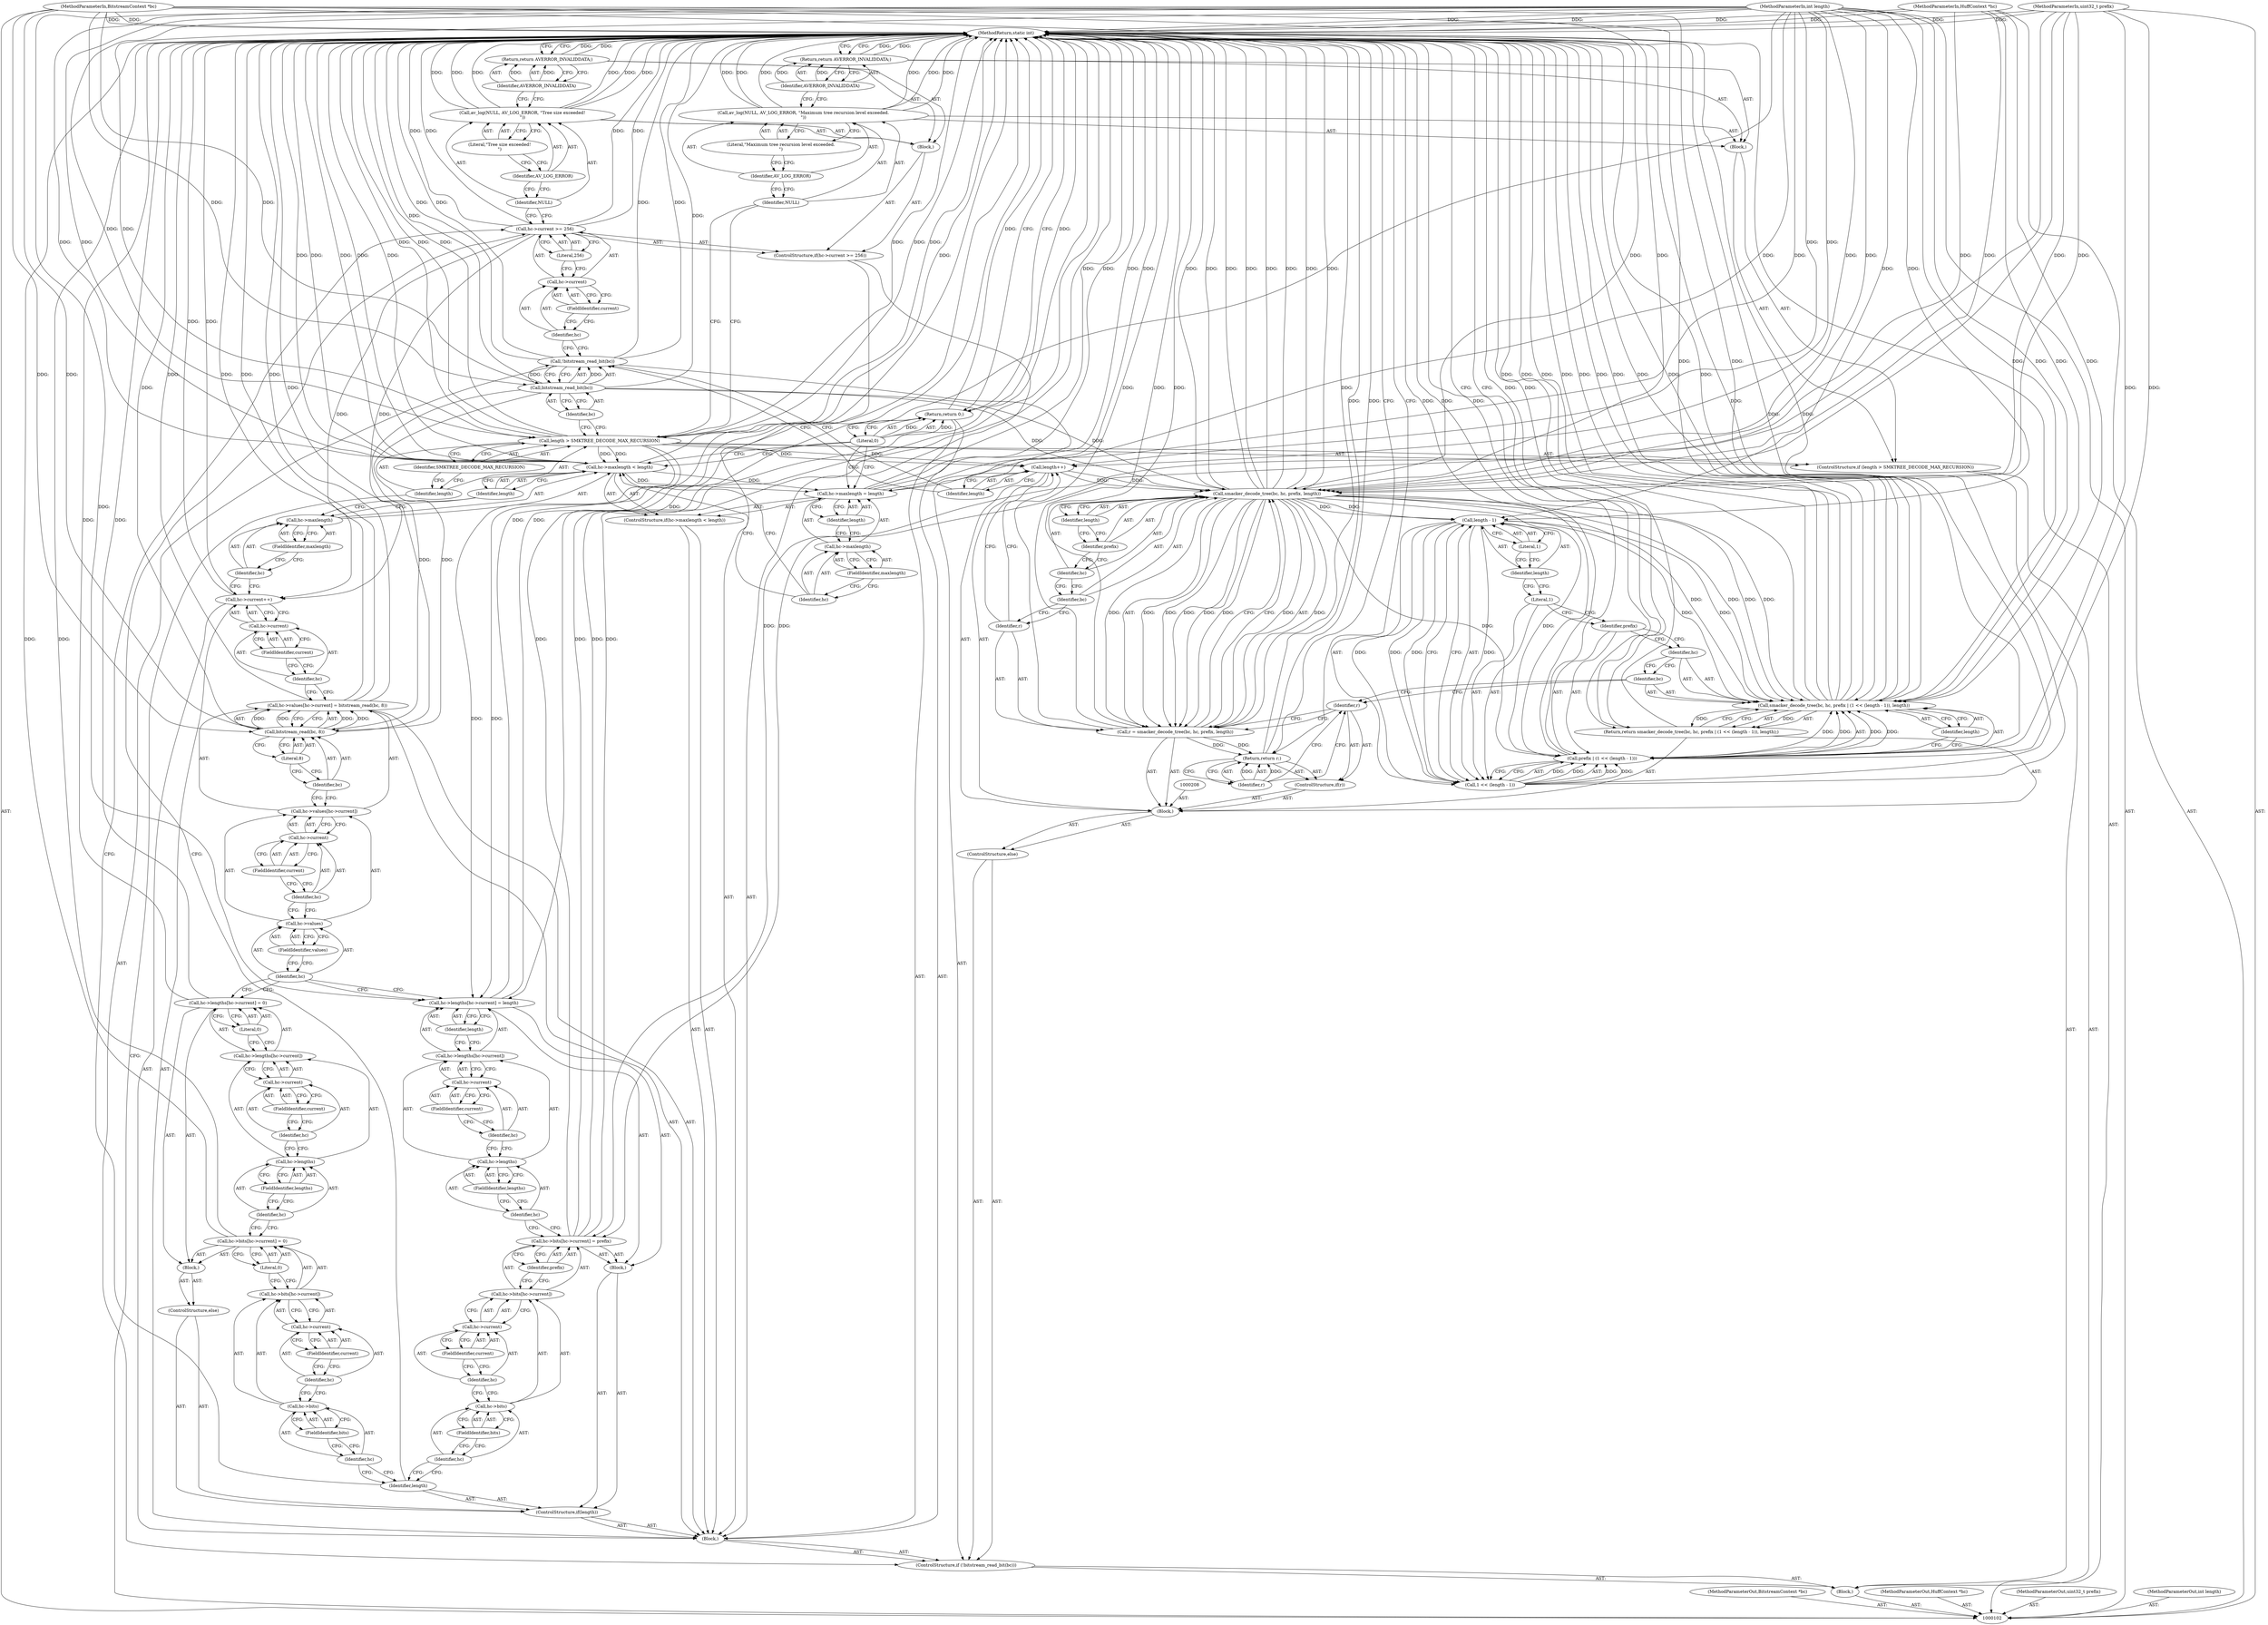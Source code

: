 digraph "0_libav_cd4663dc80323ba64989d0c103d51ad3ee0e9c2f" {
"1000234" [label="(MethodReturn,static int)"];
"1000103" [label="(MethodParameterIn,BitstreamContext *bc)"];
"1000312" [label="(MethodParameterOut,BitstreamContext *bc)"];
"1000104" [label="(MethodParameterIn,HuffContext *hc)"];
"1000313" [label="(MethodParameterOut,HuffContext *hc)"];
"1000125" [label="(Call,hc->current >= 256)"];
"1000126" [label="(Call,hc->current)"];
"1000127" [label="(Identifier,hc)"];
"1000128" [label="(FieldIdentifier,current)"];
"1000129" [label="(Literal,256)"];
"1000130" [label="(Block,)"];
"1000124" [label="(ControlStructure,if(hc->current >= 256))"];
"1000131" [label="(Call,av_log(NULL, AV_LOG_ERROR, \"Tree size exceeded!\n\"))"];
"1000132" [label="(Identifier,NULL)"];
"1000133" [label="(Identifier,AV_LOG_ERROR)"];
"1000134" [label="(Literal,\"Tree size exceeded!\n\")"];
"1000135" [label="(Return,return AVERROR_INVALIDDATA;)"];
"1000136" [label="(Identifier,AVERROR_INVALIDDATA)"];
"1000138" [label="(Identifier,length)"];
"1000139" [label="(Block,)"];
"1000137" [label="(ControlStructure,if(length))"];
"1000140" [label="(Call,hc->bits[hc->current] = prefix)"];
"1000141" [label="(Call,hc->bits[hc->current])"];
"1000142" [label="(Call,hc->bits)"];
"1000143" [label="(Identifier,hc)"];
"1000144" [label="(FieldIdentifier,bits)"];
"1000145" [label="(Call,hc->current)"];
"1000146" [label="(Identifier,hc)"];
"1000147" [label="(FieldIdentifier,current)"];
"1000148" [label="(Identifier,prefix)"];
"1000149" [label="(Call,hc->lengths[hc->current] = length)"];
"1000150" [label="(Call,hc->lengths[hc->current])"];
"1000151" [label="(Call,hc->lengths)"];
"1000152" [label="(Identifier,hc)"];
"1000153" [label="(FieldIdentifier,lengths)"];
"1000154" [label="(Call,hc->current)"];
"1000155" [label="(Identifier,hc)"];
"1000156" [label="(FieldIdentifier,current)"];
"1000157" [label="(Identifier,length)"];
"1000158" [label="(ControlStructure,else)"];
"1000159" [label="(Block,)"];
"1000160" [label="(Call,hc->bits[hc->current] = 0)"];
"1000161" [label="(Call,hc->bits[hc->current])"];
"1000162" [label="(Call,hc->bits)"];
"1000163" [label="(Identifier,hc)"];
"1000164" [label="(FieldIdentifier,bits)"];
"1000165" [label="(Call,hc->current)"];
"1000166" [label="(Identifier,hc)"];
"1000167" [label="(FieldIdentifier,current)"];
"1000168" [label="(Literal,0)"];
"1000169" [label="(Call,hc->lengths[hc->current] = 0)"];
"1000170" [label="(Call,hc->lengths[hc->current])"];
"1000171" [label="(Call,hc->lengths)"];
"1000172" [label="(Identifier,hc)"];
"1000173" [label="(FieldIdentifier,lengths)"];
"1000174" [label="(Call,hc->current)"];
"1000175" [label="(Identifier,hc)"];
"1000176" [label="(FieldIdentifier,current)"];
"1000177" [label="(Literal,0)"];
"1000105" [label="(MethodParameterIn,uint32_t prefix)"];
"1000314" [label="(MethodParameterOut,uint32_t prefix)"];
"1000106" [label="(MethodParameterIn,int length)"];
"1000315" [label="(MethodParameterOut,int length)"];
"1000182" [label="(FieldIdentifier,values)"];
"1000183" [label="(Call,hc->current)"];
"1000184" [label="(Identifier,hc)"];
"1000185" [label="(FieldIdentifier,current)"];
"1000186" [label="(Call,bitstream_read(bc, 8))"];
"1000187" [label="(Identifier,bc)"];
"1000188" [label="(Literal,8)"];
"1000178" [label="(Call,hc->values[hc->current] = bitstream_read(bc, 8))"];
"1000179" [label="(Call,hc->values[hc->current])"];
"1000180" [label="(Call,hc->values)"];
"1000181" [label="(Identifier,hc)"];
"1000192" [label="(FieldIdentifier,current)"];
"1000189" [label="(Call,hc->current++)"];
"1000190" [label="(Call,hc->current)"];
"1000191" [label="(Identifier,hc)"];
"1000194" [label="(Call,hc->maxlength < length)"];
"1000195" [label="(Call,hc->maxlength)"];
"1000196" [label="(Identifier,hc)"];
"1000197" [label="(FieldIdentifier,maxlength)"];
"1000198" [label="(Identifier,length)"];
"1000193" [label="(ControlStructure,if(hc->maxlength < length))"];
"1000199" [label="(Call,hc->maxlength = length)"];
"1000200" [label="(Call,hc->maxlength)"];
"1000201" [label="(Identifier,hc)"];
"1000202" [label="(FieldIdentifier,maxlength)"];
"1000203" [label="(Identifier,length)"];
"1000205" [label="(Literal,0)"];
"1000204" [label="(Return,return 0;)"];
"1000206" [label="(ControlStructure,else)"];
"1000207" [label="(Block,)"];
"1000209" [label="(Call,length++)"];
"1000210" [label="(Identifier,length)"];
"1000213" [label="(Call,smacker_decode_tree(bc, hc, prefix, length))"];
"1000214" [label="(Identifier,bc)"];
"1000215" [label="(Identifier,hc)"];
"1000216" [label="(Identifier,prefix)"];
"1000217" [label="(Identifier,length)"];
"1000211" [label="(Call,r = smacker_decode_tree(bc, hc, prefix, length))"];
"1000212" [label="(Identifier,r)"];
"1000107" [label="(Block,)"];
"1000219" [label="(Identifier,r)"];
"1000218" [label="(ControlStructure,if(r))"];
"1000220" [label="(Return,return r;)"];
"1000221" [label="(Identifier,r)"];
"1000223" [label="(Call,smacker_decode_tree(bc, hc, prefix | (1 << (length - 1)), length))"];
"1000224" [label="(Identifier,bc)"];
"1000225" [label="(Identifier,hc)"];
"1000226" [label="(Call,prefix | (1 << (length - 1)))"];
"1000227" [label="(Identifier,prefix)"];
"1000228" [label="(Call,1 << (length - 1))"];
"1000229" [label="(Literal,1)"];
"1000230" [label="(Call,length - 1)"];
"1000231" [label="(Identifier,length)"];
"1000232" [label="(Literal,1)"];
"1000233" [label="(Identifier,length)"];
"1000222" [label="(Return,return smacker_decode_tree(bc, hc, prefix | (1 << (length - 1)), length);)"];
"1000111" [label="(Identifier,SMKTREE_DECODE_MAX_RECURSION)"];
"1000108" [label="(ControlStructure,if (length > SMKTREE_DECODE_MAX_RECURSION))"];
"1000112" [label="(Block,)"];
"1000109" [label="(Call,length > SMKTREE_DECODE_MAX_RECURSION)"];
"1000110" [label="(Identifier,length)"];
"1000114" [label="(Identifier,NULL)"];
"1000115" [label="(Identifier,AV_LOG_ERROR)"];
"1000116" [label="(Literal,\"Maximum tree recursion level exceeded.\n\")"];
"1000113" [label="(Call,av_log(NULL, AV_LOG_ERROR, \"Maximum tree recursion level exceeded.\n\"))"];
"1000118" [label="(Identifier,AVERROR_INVALIDDATA)"];
"1000117" [label="(Return,return AVERROR_INVALIDDATA;)"];
"1000121" [label="(Call,bitstream_read_bit(bc))"];
"1000122" [label="(Identifier,bc)"];
"1000123" [label="(Block,)"];
"1000119" [label="(ControlStructure,if (!bitstream_read_bit(bc)))"];
"1000120" [label="(Call,!bitstream_read_bit(bc))"];
"1000234" -> "1000102"  [label="AST: "];
"1000234" -> "1000117"  [label="CFG: "];
"1000234" -> "1000135"  [label="CFG: "];
"1000234" -> "1000204"  [label="CFG: "];
"1000234" -> "1000220"  [label="CFG: "];
"1000234" -> "1000222"  [label="CFG: "];
"1000223" -> "1000234"  [label="DDG: "];
"1000223" -> "1000234"  [label="DDG: "];
"1000223" -> "1000234"  [label="DDG: "];
"1000223" -> "1000234"  [label="DDG: "];
"1000223" -> "1000234"  [label="DDG: "];
"1000103" -> "1000234"  [label="DDG: "];
"1000131" -> "1000234"  [label="DDG: "];
"1000131" -> "1000234"  [label="DDG: "];
"1000131" -> "1000234"  [label="DDG: "];
"1000211" -> "1000234"  [label="DDG: "];
"1000211" -> "1000234"  [label="DDG: "];
"1000178" -> "1000234"  [label="DDG: "];
"1000178" -> "1000234"  [label="DDG: "];
"1000125" -> "1000234"  [label="DDG: "];
"1000125" -> "1000234"  [label="DDG: "];
"1000186" -> "1000234"  [label="DDG: "];
"1000194" -> "1000234"  [label="DDG: "];
"1000194" -> "1000234"  [label="DDG: "];
"1000194" -> "1000234"  [label="DDG: "];
"1000226" -> "1000234"  [label="DDG: "];
"1000226" -> "1000234"  [label="DDG: "];
"1000189" -> "1000234"  [label="DDG: "];
"1000199" -> "1000234"  [label="DDG: "];
"1000199" -> "1000234"  [label="DDG: "];
"1000213" -> "1000234"  [label="DDG: "];
"1000213" -> "1000234"  [label="DDG: "];
"1000213" -> "1000234"  [label="DDG: "];
"1000213" -> "1000234"  [label="DDG: "];
"1000104" -> "1000234"  [label="DDG: "];
"1000105" -> "1000234"  [label="DDG: "];
"1000113" -> "1000234"  [label="DDG: "];
"1000113" -> "1000234"  [label="DDG: "];
"1000113" -> "1000234"  [label="DDG: "];
"1000140" -> "1000234"  [label="DDG: "];
"1000140" -> "1000234"  [label="DDG: "];
"1000120" -> "1000234"  [label="DDG: "];
"1000120" -> "1000234"  [label="DDG: "];
"1000109" -> "1000234"  [label="DDG: "];
"1000109" -> "1000234"  [label="DDG: "];
"1000109" -> "1000234"  [label="DDG: "];
"1000228" -> "1000234"  [label="DDG: "];
"1000121" -> "1000234"  [label="DDG: "];
"1000169" -> "1000234"  [label="DDG: "];
"1000149" -> "1000234"  [label="DDG: "];
"1000160" -> "1000234"  [label="DDG: "];
"1000106" -> "1000234"  [label="DDG: "];
"1000204" -> "1000234"  [label="DDG: "];
"1000220" -> "1000234"  [label="DDG: "];
"1000135" -> "1000234"  [label="DDG: "];
"1000117" -> "1000234"  [label="DDG: "];
"1000222" -> "1000234"  [label="DDG: "];
"1000103" -> "1000102"  [label="AST: "];
"1000103" -> "1000234"  [label="DDG: "];
"1000103" -> "1000121"  [label="DDG: "];
"1000103" -> "1000186"  [label="DDG: "];
"1000103" -> "1000213"  [label="DDG: "];
"1000103" -> "1000223"  [label="DDG: "];
"1000312" -> "1000102"  [label="AST: "];
"1000104" -> "1000102"  [label="AST: "];
"1000104" -> "1000234"  [label="DDG: "];
"1000104" -> "1000213"  [label="DDG: "];
"1000104" -> "1000223"  [label="DDG: "];
"1000313" -> "1000102"  [label="AST: "];
"1000125" -> "1000124"  [label="AST: "];
"1000125" -> "1000129"  [label="CFG: "];
"1000126" -> "1000125"  [label="AST: "];
"1000129" -> "1000125"  [label="AST: "];
"1000132" -> "1000125"  [label="CFG: "];
"1000138" -> "1000125"  [label="CFG: "];
"1000125" -> "1000234"  [label="DDG: "];
"1000125" -> "1000234"  [label="DDG: "];
"1000125" -> "1000189"  [label="DDG: "];
"1000126" -> "1000125"  [label="AST: "];
"1000126" -> "1000128"  [label="CFG: "];
"1000127" -> "1000126"  [label="AST: "];
"1000128" -> "1000126"  [label="AST: "];
"1000129" -> "1000126"  [label="CFG: "];
"1000127" -> "1000126"  [label="AST: "];
"1000127" -> "1000120"  [label="CFG: "];
"1000128" -> "1000127"  [label="CFG: "];
"1000128" -> "1000126"  [label="AST: "];
"1000128" -> "1000127"  [label="CFG: "];
"1000126" -> "1000128"  [label="CFG: "];
"1000129" -> "1000125"  [label="AST: "];
"1000129" -> "1000126"  [label="CFG: "];
"1000125" -> "1000129"  [label="CFG: "];
"1000130" -> "1000124"  [label="AST: "];
"1000131" -> "1000130"  [label="AST: "];
"1000135" -> "1000130"  [label="AST: "];
"1000124" -> "1000123"  [label="AST: "];
"1000125" -> "1000124"  [label="AST: "];
"1000130" -> "1000124"  [label="AST: "];
"1000131" -> "1000130"  [label="AST: "];
"1000131" -> "1000134"  [label="CFG: "];
"1000132" -> "1000131"  [label="AST: "];
"1000133" -> "1000131"  [label="AST: "];
"1000134" -> "1000131"  [label="AST: "];
"1000136" -> "1000131"  [label="CFG: "];
"1000131" -> "1000234"  [label="DDG: "];
"1000131" -> "1000234"  [label="DDG: "];
"1000131" -> "1000234"  [label="DDG: "];
"1000132" -> "1000131"  [label="AST: "];
"1000132" -> "1000125"  [label="CFG: "];
"1000133" -> "1000132"  [label="CFG: "];
"1000133" -> "1000131"  [label="AST: "];
"1000133" -> "1000132"  [label="CFG: "];
"1000134" -> "1000133"  [label="CFG: "];
"1000134" -> "1000131"  [label="AST: "];
"1000134" -> "1000133"  [label="CFG: "];
"1000131" -> "1000134"  [label="CFG: "];
"1000135" -> "1000130"  [label="AST: "];
"1000135" -> "1000136"  [label="CFG: "];
"1000136" -> "1000135"  [label="AST: "];
"1000234" -> "1000135"  [label="CFG: "];
"1000135" -> "1000234"  [label="DDG: "];
"1000136" -> "1000135"  [label="DDG: "];
"1000136" -> "1000135"  [label="AST: "];
"1000136" -> "1000131"  [label="CFG: "];
"1000135" -> "1000136"  [label="CFG: "];
"1000136" -> "1000135"  [label="DDG: "];
"1000138" -> "1000137"  [label="AST: "];
"1000138" -> "1000125"  [label="CFG: "];
"1000143" -> "1000138"  [label="CFG: "];
"1000163" -> "1000138"  [label="CFG: "];
"1000139" -> "1000137"  [label="AST: "];
"1000140" -> "1000139"  [label="AST: "];
"1000149" -> "1000139"  [label="AST: "];
"1000137" -> "1000123"  [label="AST: "];
"1000138" -> "1000137"  [label="AST: "];
"1000139" -> "1000137"  [label="AST: "];
"1000158" -> "1000137"  [label="AST: "];
"1000140" -> "1000139"  [label="AST: "];
"1000140" -> "1000148"  [label="CFG: "];
"1000141" -> "1000140"  [label="AST: "];
"1000148" -> "1000140"  [label="AST: "];
"1000152" -> "1000140"  [label="CFG: "];
"1000140" -> "1000234"  [label="DDG: "];
"1000140" -> "1000234"  [label="DDG: "];
"1000105" -> "1000140"  [label="DDG: "];
"1000141" -> "1000140"  [label="AST: "];
"1000141" -> "1000145"  [label="CFG: "];
"1000142" -> "1000141"  [label="AST: "];
"1000145" -> "1000141"  [label="AST: "];
"1000148" -> "1000141"  [label="CFG: "];
"1000142" -> "1000141"  [label="AST: "];
"1000142" -> "1000144"  [label="CFG: "];
"1000143" -> "1000142"  [label="AST: "];
"1000144" -> "1000142"  [label="AST: "];
"1000146" -> "1000142"  [label="CFG: "];
"1000143" -> "1000142"  [label="AST: "];
"1000143" -> "1000138"  [label="CFG: "];
"1000144" -> "1000143"  [label="CFG: "];
"1000144" -> "1000142"  [label="AST: "];
"1000144" -> "1000143"  [label="CFG: "];
"1000142" -> "1000144"  [label="CFG: "];
"1000145" -> "1000141"  [label="AST: "];
"1000145" -> "1000147"  [label="CFG: "];
"1000146" -> "1000145"  [label="AST: "];
"1000147" -> "1000145"  [label="AST: "];
"1000141" -> "1000145"  [label="CFG: "];
"1000146" -> "1000145"  [label="AST: "];
"1000146" -> "1000142"  [label="CFG: "];
"1000147" -> "1000146"  [label="CFG: "];
"1000147" -> "1000145"  [label="AST: "];
"1000147" -> "1000146"  [label="CFG: "];
"1000145" -> "1000147"  [label="CFG: "];
"1000148" -> "1000140"  [label="AST: "];
"1000148" -> "1000141"  [label="CFG: "];
"1000140" -> "1000148"  [label="CFG: "];
"1000149" -> "1000139"  [label="AST: "];
"1000149" -> "1000157"  [label="CFG: "];
"1000150" -> "1000149"  [label="AST: "];
"1000157" -> "1000149"  [label="AST: "];
"1000181" -> "1000149"  [label="CFG: "];
"1000149" -> "1000234"  [label="DDG: "];
"1000109" -> "1000149"  [label="DDG: "];
"1000106" -> "1000149"  [label="DDG: "];
"1000150" -> "1000149"  [label="AST: "];
"1000150" -> "1000154"  [label="CFG: "];
"1000151" -> "1000150"  [label="AST: "];
"1000154" -> "1000150"  [label="AST: "];
"1000157" -> "1000150"  [label="CFG: "];
"1000151" -> "1000150"  [label="AST: "];
"1000151" -> "1000153"  [label="CFG: "];
"1000152" -> "1000151"  [label="AST: "];
"1000153" -> "1000151"  [label="AST: "];
"1000155" -> "1000151"  [label="CFG: "];
"1000152" -> "1000151"  [label="AST: "];
"1000152" -> "1000140"  [label="CFG: "];
"1000153" -> "1000152"  [label="CFG: "];
"1000153" -> "1000151"  [label="AST: "];
"1000153" -> "1000152"  [label="CFG: "];
"1000151" -> "1000153"  [label="CFG: "];
"1000154" -> "1000150"  [label="AST: "];
"1000154" -> "1000156"  [label="CFG: "];
"1000155" -> "1000154"  [label="AST: "];
"1000156" -> "1000154"  [label="AST: "];
"1000150" -> "1000154"  [label="CFG: "];
"1000155" -> "1000154"  [label="AST: "];
"1000155" -> "1000151"  [label="CFG: "];
"1000156" -> "1000155"  [label="CFG: "];
"1000156" -> "1000154"  [label="AST: "];
"1000156" -> "1000155"  [label="CFG: "];
"1000154" -> "1000156"  [label="CFG: "];
"1000157" -> "1000149"  [label="AST: "];
"1000157" -> "1000150"  [label="CFG: "];
"1000149" -> "1000157"  [label="CFG: "];
"1000158" -> "1000137"  [label="AST: "];
"1000159" -> "1000158"  [label="AST: "];
"1000159" -> "1000158"  [label="AST: "];
"1000160" -> "1000159"  [label="AST: "];
"1000169" -> "1000159"  [label="AST: "];
"1000160" -> "1000159"  [label="AST: "];
"1000160" -> "1000168"  [label="CFG: "];
"1000161" -> "1000160"  [label="AST: "];
"1000168" -> "1000160"  [label="AST: "];
"1000172" -> "1000160"  [label="CFG: "];
"1000160" -> "1000234"  [label="DDG: "];
"1000161" -> "1000160"  [label="AST: "];
"1000161" -> "1000165"  [label="CFG: "];
"1000162" -> "1000161"  [label="AST: "];
"1000165" -> "1000161"  [label="AST: "];
"1000168" -> "1000161"  [label="CFG: "];
"1000162" -> "1000161"  [label="AST: "];
"1000162" -> "1000164"  [label="CFG: "];
"1000163" -> "1000162"  [label="AST: "];
"1000164" -> "1000162"  [label="AST: "];
"1000166" -> "1000162"  [label="CFG: "];
"1000163" -> "1000162"  [label="AST: "];
"1000163" -> "1000138"  [label="CFG: "];
"1000164" -> "1000163"  [label="CFG: "];
"1000164" -> "1000162"  [label="AST: "];
"1000164" -> "1000163"  [label="CFG: "];
"1000162" -> "1000164"  [label="CFG: "];
"1000165" -> "1000161"  [label="AST: "];
"1000165" -> "1000167"  [label="CFG: "];
"1000166" -> "1000165"  [label="AST: "];
"1000167" -> "1000165"  [label="AST: "];
"1000161" -> "1000165"  [label="CFG: "];
"1000166" -> "1000165"  [label="AST: "];
"1000166" -> "1000162"  [label="CFG: "];
"1000167" -> "1000166"  [label="CFG: "];
"1000167" -> "1000165"  [label="AST: "];
"1000167" -> "1000166"  [label="CFG: "];
"1000165" -> "1000167"  [label="CFG: "];
"1000168" -> "1000160"  [label="AST: "];
"1000168" -> "1000161"  [label="CFG: "];
"1000160" -> "1000168"  [label="CFG: "];
"1000169" -> "1000159"  [label="AST: "];
"1000169" -> "1000177"  [label="CFG: "];
"1000170" -> "1000169"  [label="AST: "];
"1000177" -> "1000169"  [label="AST: "];
"1000181" -> "1000169"  [label="CFG: "];
"1000169" -> "1000234"  [label="DDG: "];
"1000170" -> "1000169"  [label="AST: "];
"1000170" -> "1000174"  [label="CFG: "];
"1000171" -> "1000170"  [label="AST: "];
"1000174" -> "1000170"  [label="AST: "];
"1000177" -> "1000170"  [label="CFG: "];
"1000171" -> "1000170"  [label="AST: "];
"1000171" -> "1000173"  [label="CFG: "];
"1000172" -> "1000171"  [label="AST: "];
"1000173" -> "1000171"  [label="AST: "];
"1000175" -> "1000171"  [label="CFG: "];
"1000172" -> "1000171"  [label="AST: "];
"1000172" -> "1000160"  [label="CFG: "];
"1000173" -> "1000172"  [label="CFG: "];
"1000173" -> "1000171"  [label="AST: "];
"1000173" -> "1000172"  [label="CFG: "];
"1000171" -> "1000173"  [label="CFG: "];
"1000174" -> "1000170"  [label="AST: "];
"1000174" -> "1000176"  [label="CFG: "];
"1000175" -> "1000174"  [label="AST: "];
"1000176" -> "1000174"  [label="AST: "];
"1000170" -> "1000174"  [label="CFG: "];
"1000175" -> "1000174"  [label="AST: "];
"1000175" -> "1000171"  [label="CFG: "];
"1000176" -> "1000175"  [label="CFG: "];
"1000176" -> "1000174"  [label="AST: "];
"1000176" -> "1000175"  [label="CFG: "];
"1000174" -> "1000176"  [label="CFG: "];
"1000177" -> "1000169"  [label="AST: "];
"1000177" -> "1000170"  [label="CFG: "];
"1000169" -> "1000177"  [label="CFG: "];
"1000105" -> "1000102"  [label="AST: "];
"1000105" -> "1000234"  [label="DDG: "];
"1000105" -> "1000140"  [label="DDG: "];
"1000105" -> "1000213"  [label="DDG: "];
"1000105" -> "1000226"  [label="DDG: "];
"1000314" -> "1000102"  [label="AST: "];
"1000106" -> "1000102"  [label="AST: "];
"1000106" -> "1000234"  [label="DDG: "];
"1000106" -> "1000109"  [label="DDG: "];
"1000106" -> "1000149"  [label="DDG: "];
"1000106" -> "1000194"  [label="DDG: "];
"1000106" -> "1000199"  [label="DDG: "];
"1000106" -> "1000209"  [label="DDG: "];
"1000106" -> "1000213"  [label="DDG: "];
"1000106" -> "1000223"  [label="DDG: "];
"1000106" -> "1000230"  [label="DDG: "];
"1000315" -> "1000102"  [label="AST: "];
"1000182" -> "1000180"  [label="AST: "];
"1000182" -> "1000181"  [label="CFG: "];
"1000180" -> "1000182"  [label="CFG: "];
"1000183" -> "1000179"  [label="AST: "];
"1000183" -> "1000185"  [label="CFG: "];
"1000184" -> "1000183"  [label="AST: "];
"1000185" -> "1000183"  [label="AST: "];
"1000179" -> "1000183"  [label="CFG: "];
"1000184" -> "1000183"  [label="AST: "];
"1000184" -> "1000180"  [label="CFG: "];
"1000185" -> "1000184"  [label="CFG: "];
"1000185" -> "1000183"  [label="AST: "];
"1000185" -> "1000184"  [label="CFG: "];
"1000183" -> "1000185"  [label="CFG: "];
"1000186" -> "1000178"  [label="AST: "];
"1000186" -> "1000188"  [label="CFG: "];
"1000187" -> "1000186"  [label="AST: "];
"1000188" -> "1000186"  [label="AST: "];
"1000178" -> "1000186"  [label="CFG: "];
"1000186" -> "1000234"  [label="DDG: "];
"1000186" -> "1000178"  [label="DDG: "];
"1000186" -> "1000178"  [label="DDG: "];
"1000121" -> "1000186"  [label="DDG: "];
"1000103" -> "1000186"  [label="DDG: "];
"1000187" -> "1000186"  [label="AST: "];
"1000187" -> "1000179"  [label="CFG: "];
"1000188" -> "1000187"  [label="CFG: "];
"1000188" -> "1000186"  [label="AST: "];
"1000188" -> "1000187"  [label="CFG: "];
"1000186" -> "1000188"  [label="CFG: "];
"1000178" -> "1000123"  [label="AST: "];
"1000178" -> "1000186"  [label="CFG: "];
"1000179" -> "1000178"  [label="AST: "];
"1000186" -> "1000178"  [label="AST: "];
"1000191" -> "1000178"  [label="CFG: "];
"1000178" -> "1000234"  [label="DDG: "];
"1000178" -> "1000234"  [label="DDG: "];
"1000186" -> "1000178"  [label="DDG: "];
"1000186" -> "1000178"  [label="DDG: "];
"1000179" -> "1000178"  [label="AST: "];
"1000179" -> "1000183"  [label="CFG: "];
"1000180" -> "1000179"  [label="AST: "];
"1000183" -> "1000179"  [label="AST: "];
"1000187" -> "1000179"  [label="CFG: "];
"1000180" -> "1000179"  [label="AST: "];
"1000180" -> "1000182"  [label="CFG: "];
"1000181" -> "1000180"  [label="AST: "];
"1000182" -> "1000180"  [label="AST: "];
"1000184" -> "1000180"  [label="CFG: "];
"1000181" -> "1000180"  [label="AST: "];
"1000181" -> "1000149"  [label="CFG: "];
"1000181" -> "1000169"  [label="CFG: "];
"1000182" -> "1000181"  [label="CFG: "];
"1000192" -> "1000190"  [label="AST: "];
"1000192" -> "1000191"  [label="CFG: "];
"1000190" -> "1000192"  [label="CFG: "];
"1000189" -> "1000123"  [label="AST: "];
"1000189" -> "1000190"  [label="CFG: "];
"1000190" -> "1000189"  [label="AST: "];
"1000196" -> "1000189"  [label="CFG: "];
"1000189" -> "1000234"  [label="DDG: "];
"1000125" -> "1000189"  [label="DDG: "];
"1000190" -> "1000189"  [label="AST: "];
"1000190" -> "1000192"  [label="CFG: "];
"1000191" -> "1000190"  [label="AST: "];
"1000192" -> "1000190"  [label="AST: "];
"1000189" -> "1000190"  [label="CFG: "];
"1000191" -> "1000190"  [label="AST: "];
"1000191" -> "1000178"  [label="CFG: "];
"1000192" -> "1000191"  [label="CFG: "];
"1000194" -> "1000193"  [label="AST: "];
"1000194" -> "1000198"  [label="CFG: "];
"1000195" -> "1000194"  [label="AST: "];
"1000198" -> "1000194"  [label="AST: "];
"1000201" -> "1000194"  [label="CFG: "];
"1000205" -> "1000194"  [label="CFG: "];
"1000194" -> "1000234"  [label="DDG: "];
"1000194" -> "1000234"  [label="DDG: "];
"1000194" -> "1000234"  [label="DDG: "];
"1000109" -> "1000194"  [label="DDG: "];
"1000106" -> "1000194"  [label="DDG: "];
"1000194" -> "1000199"  [label="DDG: "];
"1000195" -> "1000194"  [label="AST: "];
"1000195" -> "1000197"  [label="CFG: "];
"1000196" -> "1000195"  [label="AST: "];
"1000197" -> "1000195"  [label="AST: "];
"1000198" -> "1000195"  [label="CFG: "];
"1000196" -> "1000195"  [label="AST: "];
"1000196" -> "1000189"  [label="CFG: "];
"1000197" -> "1000196"  [label="CFG: "];
"1000197" -> "1000195"  [label="AST: "];
"1000197" -> "1000196"  [label="CFG: "];
"1000195" -> "1000197"  [label="CFG: "];
"1000198" -> "1000194"  [label="AST: "];
"1000198" -> "1000195"  [label="CFG: "];
"1000194" -> "1000198"  [label="CFG: "];
"1000193" -> "1000123"  [label="AST: "];
"1000194" -> "1000193"  [label="AST: "];
"1000199" -> "1000193"  [label="AST: "];
"1000199" -> "1000193"  [label="AST: "];
"1000199" -> "1000203"  [label="CFG: "];
"1000200" -> "1000199"  [label="AST: "];
"1000203" -> "1000199"  [label="AST: "];
"1000205" -> "1000199"  [label="CFG: "];
"1000199" -> "1000234"  [label="DDG: "];
"1000199" -> "1000234"  [label="DDG: "];
"1000194" -> "1000199"  [label="DDG: "];
"1000106" -> "1000199"  [label="DDG: "];
"1000200" -> "1000199"  [label="AST: "];
"1000200" -> "1000202"  [label="CFG: "];
"1000201" -> "1000200"  [label="AST: "];
"1000202" -> "1000200"  [label="AST: "];
"1000203" -> "1000200"  [label="CFG: "];
"1000201" -> "1000200"  [label="AST: "];
"1000201" -> "1000194"  [label="CFG: "];
"1000202" -> "1000201"  [label="CFG: "];
"1000202" -> "1000200"  [label="AST: "];
"1000202" -> "1000201"  [label="CFG: "];
"1000200" -> "1000202"  [label="CFG: "];
"1000203" -> "1000199"  [label="AST: "];
"1000203" -> "1000200"  [label="CFG: "];
"1000199" -> "1000203"  [label="CFG: "];
"1000205" -> "1000204"  [label="AST: "];
"1000205" -> "1000199"  [label="CFG: "];
"1000205" -> "1000194"  [label="CFG: "];
"1000204" -> "1000205"  [label="CFG: "];
"1000205" -> "1000204"  [label="DDG: "];
"1000204" -> "1000123"  [label="AST: "];
"1000204" -> "1000205"  [label="CFG: "];
"1000205" -> "1000204"  [label="AST: "];
"1000234" -> "1000204"  [label="CFG: "];
"1000204" -> "1000234"  [label="DDG: "];
"1000205" -> "1000204"  [label="DDG: "];
"1000206" -> "1000119"  [label="AST: "];
"1000207" -> "1000206"  [label="AST: "];
"1000207" -> "1000206"  [label="AST: "];
"1000208" -> "1000207"  [label="AST: "];
"1000209" -> "1000207"  [label="AST: "];
"1000211" -> "1000207"  [label="AST: "];
"1000218" -> "1000207"  [label="AST: "];
"1000222" -> "1000207"  [label="AST: "];
"1000209" -> "1000207"  [label="AST: "];
"1000209" -> "1000210"  [label="CFG: "];
"1000210" -> "1000209"  [label="AST: "];
"1000212" -> "1000209"  [label="CFG: "];
"1000109" -> "1000209"  [label="DDG: "];
"1000106" -> "1000209"  [label="DDG: "];
"1000209" -> "1000213"  [label="DDG: "];
"1000210" -> "1000209"  [label="AST: "];
"1000210" -> "1000120"  [label="CFG: "];
"1000209" -> "1000210"  [label="CFG: "];
"1000213" -> "1000211"  [label="AST: "];
"1000213" -> "1000217"  [label="CFG: "];
"1000214" -> "1000213"  [label="AST: "];
"1000215" -> "1000213"  [label="AST: "];
"1000216" -> "1000213"  [label="AST: "];
"1000217" -> "1000213"  [label="AST: "];
"1000211" -> "1000213"  [label="CFG: "];
"1000213" -> "1000234"  [label="DDG: "];
"1000213" -> "1000234"  [label="DDG: "];
"1000213" -> "1000234"  [label="DDG: "];
"1000213" -> "1000234"  [label="DDG: "];
"1000213" -> "1000211"  [label="DDG: "];
"1000213" -> "1000211"  [label="DDG: "];
"1000213" -> "1000211"  [label="DDG: "];
"1000213" -> "1000211"  [label="DDG: "];
"1000121" -> "1000213"  [label="DDG: "];
"1000103" -> "1000213"  [label="DDG: "];
"1000104" -> "1000213"  [label="DDG: "];
"1000105" -> "1000213"  [label="DDG: "];
"1000209" -> "1000213"  [label="DDG: "];
"1000106" -> "1000213"  [label="DDG: "];
"1000213" -> "1000223"  [label="DDG: "];
"1000213" -> "1000223"  [label="DDG: "];
"1000213" -> "1000226"  [label="DDG: "];
"1000213" -> "1000230"  [label="DDG: "];
"1000214" -> "1000213"  [label="AST: "];
"1000214" -> "1000212"  [label="CFG: "];
"1000215" -> "1000214"  [label="CFG: "];
"1000215" -> "1000213"  [label="AST: "];
"1000215" -> "1000214"  [label="CFG: "];
"1000216" -> "1000215"  [label="CFG: "];
"1000216" -> "1000213"  [label="AST: "];
"1000216" -> "1000215"  [label="CFG: "];
"1000217" -> "1000216"  [label="CFG: "];
"1000217" -> "1000213"  [label="AST: "];
"1000217" -> "1000216"  [label="CFG: "];
"1000213" -> "1000217"  [label="CFG: "];
"1000211" -> "1000207"  [label="AST: "];
"1000211" -> "1000213"  [label="CFG: "];
"1000212" -> "1000211"  [label="AST: "];
"1000213" -> "1000211"  [label="AST: "];
"1000219" -> "1000211"  [label="CFG: "];
"1000211" -> "1000234"  [label="DDG: "];
"1000211" -> "1000234"  [label="DDG: "];
"1000213" -> "1000211"  [label="DDG: "];
"1000213" -> "1000211"  [label="DDG: "];
"1000213" -> "1000211"  [label="DDG: "];
"1000213" -> "1000211"  [label="DDG: "];
"1000211" -> "1000220"  [label="DDG: "];
"1000212" -> "1000211"  [label="AST: "];
"1000212" -> "1000209"  [label="CFG: "];
"1000214" -> "1000212"  [label="CFG: "];
"1000107" -> "1000102"  [label="AST: "];
"1000108" -> "1000107"  [label="AST: "];
"1000119" -> "1000107"  [label="AST: "];
"1000219" -> "1000218"  [label="AST: "];
"1000219" -> "1000211"  [label="CFG: "];
"1000221" -> "1000219"  [label="CFG: "];
"1000224" -> "1000219"  [label="CFG: "];
"1000218" -> "1000207"  [label="AST: "];
"1000219" -> "1000218"  [label="AST: "];
"1000220" -> "1000218"  [label="AST: "];
"1000220" -> "1000218"  [label="AST: "];
"1000220" -> "1000221"  [label="CFG: "];
"1000221" -> "1000220"  [label="AST: "];
"1000234" -> "1000220"  [label="CFG: "];
"1000220" -> "1000234"  [label="DDG: "];
"1000221" -> "1000220"  [label="DDG: "];
"1000211" -> "1000220"  [label="DDG: "];
"1000221" -> "1000220"  [label="AST: "];
"1000221" -> "1000219"  [label="CFG: "];
"1000220" -> "1000221"  [label="CFG: "];
"1000221" -> "1000220"  [label="DDG: "];
"1000223" -> "1000222"  [label="AST: "];
"1000223" -> "1000233"  [label="CFG: "];
"1000224" -> "1000223"  [label="AST: "];
"1000225" -> "1000223"  [label="AST: "];
"1000226" -> "1000223"  [label="AST: "];
"1000233" -> "1000223"  [label="AST: "];
"1000222" -> "1000223"  [label="CFG: "];
"1000223" -> "1000234"  [label="DDG: "];
"1000223" -> "1000234"  [label="DDG: "];
"1000223" -> "1000234"  [label="DDG: "];
"1000223" -> "1000234"  [label="DDG: "];
"1000223" -> "1000234"  [label="DDG: "];
"1000223" -> "1000222"  [label="DDG: "];
"1000213" -> "1000223"  [label="DDG: "];
"1000213" -> "1000223"  [label="DDG: "];
"1000103" -> "1000223"  [label="DDG: "];
"1000104" -> "1000223"  [label="DDG: "];
"1000226" -> "1000223"  [label="DDG: "];
"1000226" -> "1000223"  [label="DDG: "];
"1000230" -> "1000223"  [label="DDG: "];
"1000106" -> "1000223"  [label="DDG: "];
"1000224" -> "1000223"  [label="AST: "];
"1000224" -> "1000219"  [label="CFG: "];
"1000225" -> "1000224"  [label="CFG: "];
"1000225" -> "1000223"  [label="AST: "];
"1000225" -> "1000224"  [label="CFG: "];
"1000227" -> "1000225"  [label="CFG: "];
"1000226" -> "1000223"  [label="AST: "];
"1000226" -> "1000228"  [label="CFG: "];
"1000227" -> "1000226"  [label="AST: "];
"1000228" -> "1000226"  [label="AST: "];
"1000233" -> "1000226"  [label="CFG: "];
"1000226" -> "1000234"  [label="DDG: "];
"1000226" -> "1000234"  [label="DDG: "];
"1000226" -> "1000223"  [label="DDG: "];
"1000226" -> "1000223"  [label="DDG: "];
"1000213" -> "1000226"  [label="DDG: "];
"1000105" -> "1000226"  [label="DDG: "];
"1000228" -> "1000226"  [label="DDG: "];
"1000228" -> "1000226"  [label="DDG: "];
"1000227" -> "1000226"  [label="AST: "];
"1000227" -> "1000225"  [label="CFG: "];
"1000229" -> "1000227"  [label="CFG: "];
"1000228" -> "1000226"  [label="AST: "];
"1000228" -> "1000230"  [label="CFG: "];
"1000229" -> "1000228"  [label="AST: "];
"1000230" -> "1000228"  [label="AST: "];
"1000226" -> "1000228"  [label="CFG: "];
"1000228" -> "1000234"  [label="DDG: "];
"1000228" -> "1000226"  [label="DDG: "];
"1000228" -> "1000226"  [label="DDG: "];
"1000230" -> "1000228"  [label="DDG: "];
"1000230" -> "1000228"  [label="DDG: "];
"1000229" -> "1000228"  [label="AST: "];
"1000229" -> "1000227"  [label="CFG: "];
"1000231" -> "1000229"  [label="CFG: "];
"1000230" -> "1000228"  [label="AST: "];
"1000230" -> "1000232"  [label="CFG: "];
"1000231" -> "1000230"  [label="AST: "];
"1000232" -> "1000230"  [label="AST: "];
"1000228" -> "1000230"  [label="CFG: "];
"1000230" -> "1000223"  [label="DDG: "];
"1000230" -> "1000228"  [label="DDG: "];
"1000230" -> "1000228"  [label="DDG: "];
"1000213" -> "1000230"  [label="DDG: "];
"1000106" -> "1000230"  [label="DDG: "];
"1000231" -> "1000230"  [label="AST: "];
"1000231" -> "1000229"  [label="CFG: "];
"1000232" -> "1000231"  [label="CFG: "];
"1000232" -> "1000230"  [label="AST: "];
"1000232" -> "1000231"  [label="CFG: "];
"1000230" -> "1000232"  [label="CFG: "];
"1000233" -> "1000223"  [label="AST: "];
"1000233" -> "1000226"  [label="CFG: "];
"1000223" -> "1000233"  [label="CFG: "];
"1000222" -> "1000207"  [label="AST: "];
"1000222" -> "1000223"  [label="CFG: "];
"1000223" -> "1000222"  [label="AST: "];
"1000234" -> "1000222"  [label="CFG: "];
"1000222" -> "1000234"  [label="DDG: "];
"1000223" -> "1000222"  [label="DDG: "];
"1000111" -> "1000109"  [label="AST: "];
"1000111" -> "1000110"  [label="CFG: "];
"1000109" -> "1000111"  [label="CFG: "];
"1000108" -> "1000107"  [label="AST: "];
"1000109" -> "1000108"  [label="AST: "];
"1000112" -> "1000108"  [label="AST: "];
"1000112" -> "1000108"  [label="AST: "];
"1000113" -> "1000112"  [label="AST: "];
"1000117" -> "1000112"  [label="AST: "];
"1000109" -> "1000108"  [label="AST: "];
"1000109" -> "1000111"  [label="CFG: "];
"1000110" -> "1000109"  [label="AST: "];
"1000111" -> "1000109"  [label="AST: "];
"1000114" -> "1000109"  [label="CFG: "];
"1000122" -> "1000109"  [label="CFG: "];
"1000109" -> "1000234"  [label="DDG: "];
"1000109" -> "1000234"  [label="DDG: "];
"1000109" -> "1000234"  [label="DDG: "];
"1000106" -> "1000109"  [label="DDG: "];
"1000109" -> "1000149"  [label="DDG: "];
"1000109" -> "1000194"  [label="DDG: "];
"1000109" -> "1000209"  [label="DDG: "];
"1000110" -> "1000109"  [label="AST: "];
"1000110" -> "1000102"  [label="CFG: "];
"1000111" -> "1000110"  [label="CFG: "];
"1000114" -> "1000113"  [label="AST: "];
"1000114" -> "1000109"  [label="CFG: "];
"1000115" -> "1000114"  [label="CFG: "];
"1000115" -> "1000113"  [label="AST: "];
"1000115" -> "1000114"  [label="CFG: "];
"1000116" -> "1000115"  [label="CFG: "];
"1000116" -> "1000113"  [label="AST: "];
"1000116" -> "1000115"  [label="CFG: "];
"1000113" -> "1000116"  [label="CFG: "];
"1000113" -> "1000112"  [label="AST: "];
"1000113" -> "1000116"  [label="CFG: "];
"1000114" -> "1000113"  [label="AST: "];
"1000115" -> "1000113"  [label="AST: "];
"1000116" -> "1000113"  [label="AST: "];
"1000118" -> "1000113"  [label="CFG: "];
"1000113" -> "1000234"  [label="DDG: "];
"1000113" -> "1000234"  [label="DDG: "];
"1000113" -> "1000234"  [label="DDG: "];
"1000118" -> "1000117"  [label="AST: "];
"1000118" -> "1000113"  [label="CFG: "];
"1000117" -> "1000118"  [label="CFG: "];
"1000118" -> "1000117"  [label="DDG: "];
"1000117" -> "1000112"  [label="AST: "];
"1000117" -> "1000118"  [label="CFG: "];
"1000118" -> "1000117"  [label="AST: "];
"1000234" -> "1000117"  [label="CFG: "];
"1000117" -> "1000234"  [label="DDG: "];
"1000118" -> "1000117"  [label="DDG: "];
"1000121" -> "1000120"  [label="AST: "];
"1000121" -> "1000122"  [label="CFG: "];
"1000122" -> "1000121"  [label="AST: "];
"1000120" -> "1000121"  [label="CFG: "];
"1000121" -> "1000234"  [label="DDG: "];
"1000121" -> "1000120"  [label="DDG: "];
"1000103" -> "1000121"  [label="DDG: "];
"1000121" -> "1000186"  [label="DDG: "];
"1000121" -> "1000213"  [label="DDG: "];
"1000122" -> "1000121"  [label="AST: "];
"1000122" -> "1000109"  [label="CFG: "];
"1000121" -> "1000122"  [label="CFG: "];
"1000123" -> "1000119"  [label="AST: "];
"1000124" -> "1000123"  [label="AST: "];
"1000137" -> "1000123"  [label="AST: "];
"1000178" -> "1000123"  [label="AST: "];
"1000189" -> "1000123"  [label="AST: "];
"1000193" -> "1000123"  [label="AST: "];
"1000204" -> "1000123"  [label="AST: "];
"1000119" -> "1000107"  [label="AST: "];
"1000120" -> "1000119"  [label="AST: "];
"1000123" -> "1000119"  [label="AST: "];
"1000206" -> "1000119"  [label="AST: "];
"1000120" -> "1000119"  [label="AST: "];
"1000120" -> "1000121"  [label="CFG: "];
"1000121" -> "1000120"  [label="AST: "];
"1000127" -> "1000120"  [label="CFG: "];
"1000210" -> "1000120"  [label="CFG: "];
"1000120" -> "1000234"  [label="DDG: "];
"1000120" -> "1000234"  [label="DDG: "];
"1000121" -> "1000120"  [label="DDG: "];
}
